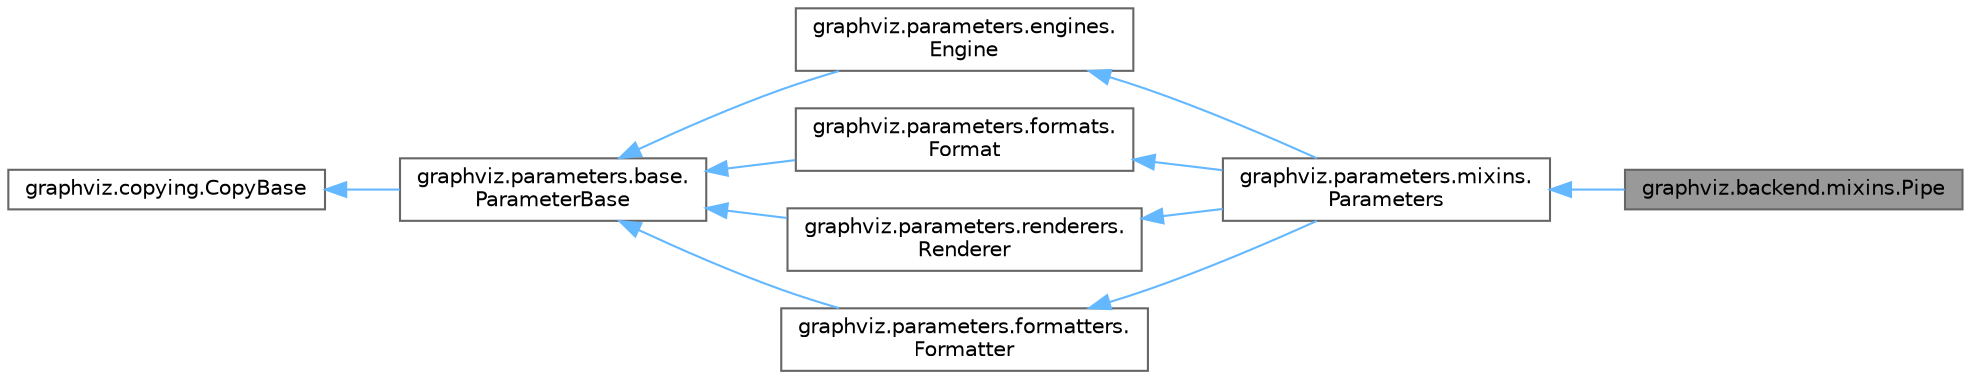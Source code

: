 digraph "graphviz.backend.mixins.Pipe"
{
 // LATEX_PDF_SIZE
  bgcolor="transparent";
  edge [fontname=Helvetica,fontsize=10,labelfontname=Helvetica,labelfontsize=10];
  node [fontname=Helvetica,fontsize=10,shape=box,height=0.2,width=0.4];
  rankdir="LR";
  Node1 [id="Node000001",label="graphviz.backend.mixins.Pipe",height=0.2,width=0.4,color="gray40", fillcolor="grey60", style="filled", fontcolor="black",tooltip=" "];
  Node2 -> Node1 [id="edge1_Node000001_Node000002",dir="back",color="steelblue1",style="solid",tooltip=" "];
  Node2 [id="Node000002",label="graphviz.parameters.mixins.\lParameters",height=0.2,width=0.4,color="gray40", fillcolor="white", style="filled",URL="$classgraphviz_1_1parameters_1_1mixins_1_1_parameters.html",tooltip=" "];
  Node3 -> Node2 [id="edge2_Node000002_Node000003",dir="back",color="steelblue1",style="solid",tooltip=" "];
  Node3 [id="Node000003",label="graphviz.parameters.engines.\lEngine",height=0.2,width=0.4,color="gray40", fillcolor="white", style="filled",URL="$classgraphviz_1_1parameters_1_1engines_1_1_engine.html",tooltip=" "];
  Node4 -> Node3 [id="edge3_Node000003_Node000004",dir="back",color="steelblue1",style="solid",tooltip=" "];
  Node4 [id="Node000004",label="graphviz.parameters.base.\lParameterBase",height=0.2,width=0.4,color="gray40", fillcolor="white", style="filled",URL="$classgraphviz_1_1parameters_1_1base_1_1_parameter_base.html",tooltip=" "];
  Node5 -> Node4 [id="edge4_Node000004_Node000005",dir="back",color="steelblue1",style="solid",tooltip=" "];
  Node5 [id="Node000005",label="graphviz.copying.CopyBase",height=0.2,width=0.4,color="gray40", fillcolor="white", style="filled",URL="$classgraphviz_1_1copying_1_1_copy_base.html",tooltip=" "];
  Node6 -> Node2 [id="edge5_Node000002_Node000006",dir="back",color="steelblue1",style="solid",tooltip=" "];
  Node6 [id="Node000006",label="graphviz.parameters.formats.\lFormat",height=0.2,width=0.4,color="gray40", fillcolor="white", style="filled",URL="$classgraphviz_1_1parameters_1_1formats_1_1_format.html",tooltip=" "];
  Node4 -> Node6 [id="edge6_Node000006_Node000004",dir="back",color="steelblue1",style="solid",tooltip=" "];
  Node7 -> Node2 [id="edge7_Node000002_Node000007",dir="back",color="steelblue1",style="solid",tooltip=" "];
  Node7 [id="Node000007",label="graphviz.parameters.renderers.\lRenderer",height=0.2,width=0.4,color="gray40", fillcolor="white", style="filled",URL="$classgraphviz_1_1parameters_1_1renderers_1_1_renderer.html",tooltip=" "];
  Node4 -> Node7 [id="edge8_Node000007_Node000004",dir="back",color="steelblue1",style="solid",tooltip=" "];
  Node8 -> Node2 [id="edge9_Node000002_Node000008",dir="back",color="steelblue1",style="solid",tooltip=" "];
  Node8 [id="Node000008",label="graphviz.parameters.formatters.\lFormatter",height=0.2,width=0.4,color="gray40", fillcolor="white", style="filled",URL="$classgraphviz_1_1parameters_1_1formatters_1_1_formatter.html",tooltip=" "];
  Node4 -> Node8 [id="edge10_Node000008_Node000004",dir="back",color="steelblue1",style="solid",tooltip=" "];
}
